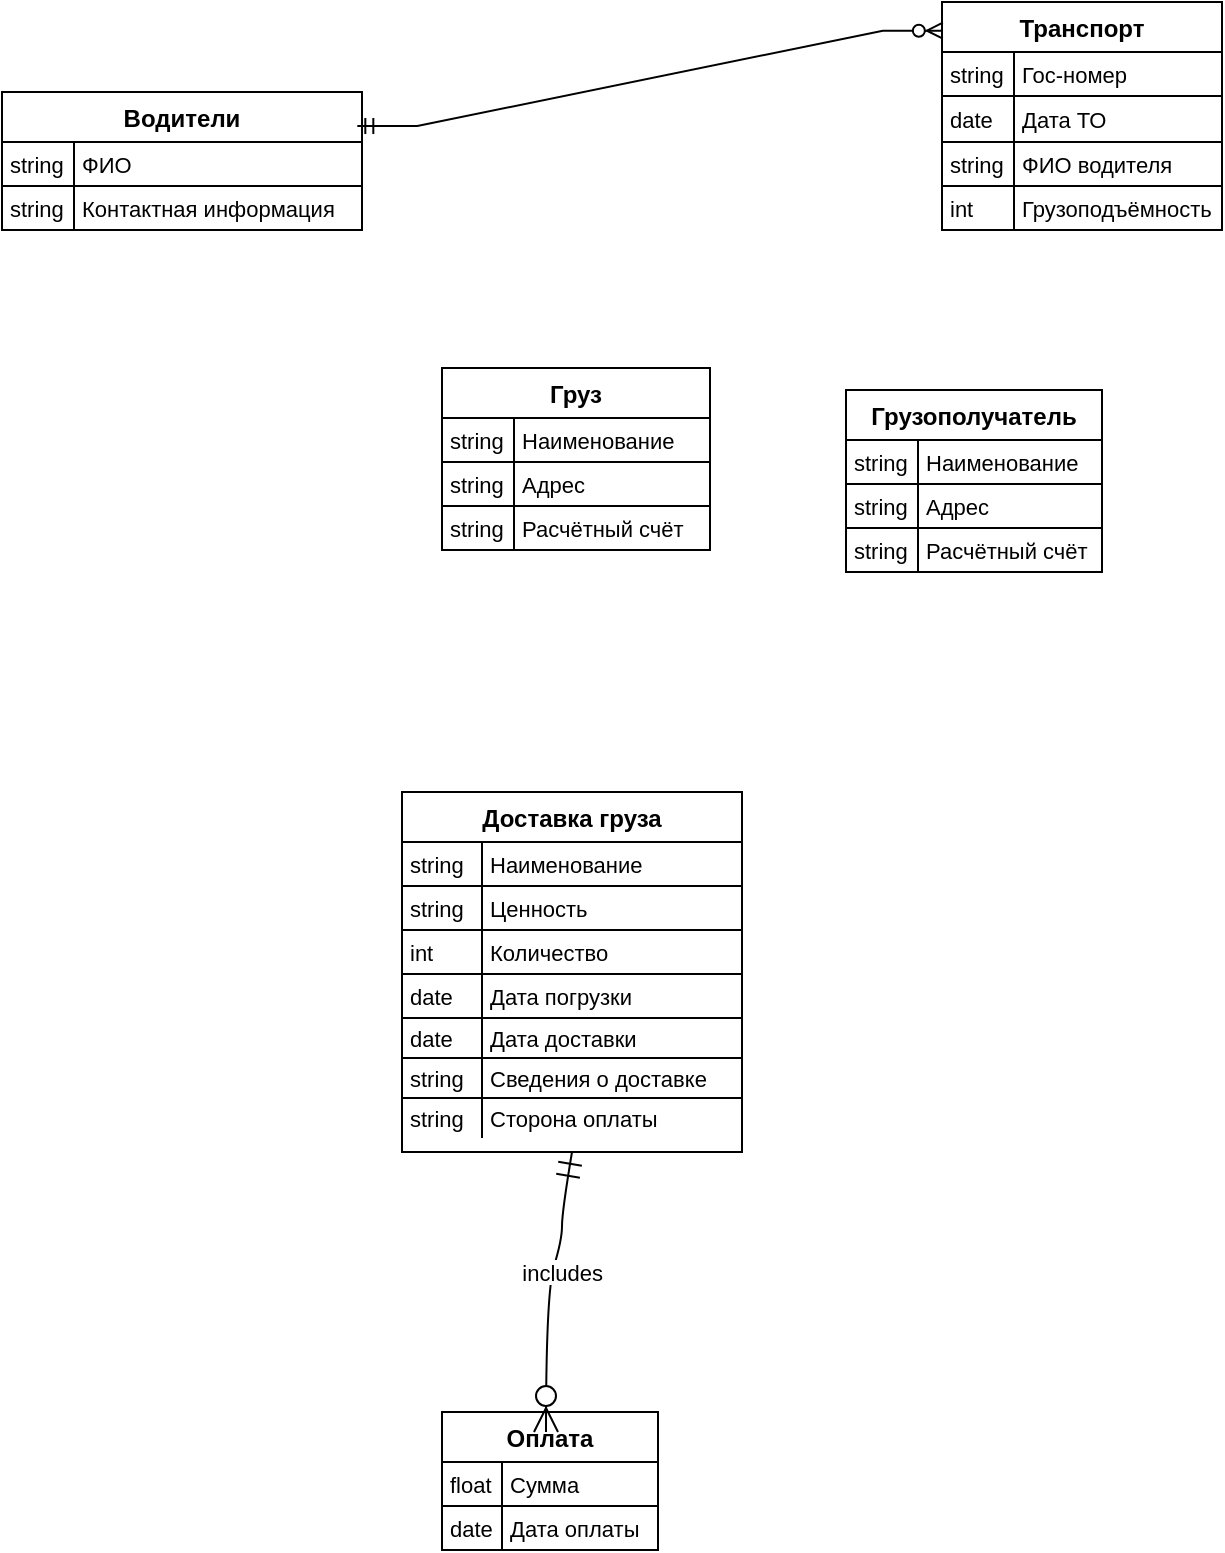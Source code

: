 <mxfile version="26.0.14">
  <diagram name="Страница — 1" id="_SNpnOByMxGq-11QS4lO">
    <mxGraphModel dx="1121" dy="515" grid="1" gridSize="10" guides="1" tooltips="1" connect="1" arrows="1" fold="1" page="1" pageScale="1" pageWidth="827" pageHeight="1169" math="0" shadow="0">
      <root>
        <mxCell id="0" />
        <mxCell id="1" parent="0" />
        <mxCell id="hM3irIBogoN5N5FxGbWt-159" value="Транспорт" style="shape=table;startSize=25;container=1;collapsible=0;childLayout=tableLayout;fixedRows=1;rowLines=1;fontStyle=1;align=center;resizeLast=1;" vertex="1" parent="1">
          <mxGeometry x="500" y="5" width="140" height="114" as="geometry" />
        </mxCell>
        <mxCell id="hM3irIBogoN5N5FxGbWt-160" style="shape=tableRow;horizontal=0;startSize=0;swimlaneHead=0;swimlaneBody=0;fillColor=none;collapsible=0;dropTarget=0;points=[[0,0.5],[1,0.5]];portConstraint=eastwest;top=0;left=0;right=0;bottom=0;" vertex="1" parent="hM3irIBogoN5N5FxGbWt-159">
          <mxGeometry y="25" width="140" height="22" as="geometry" />
        </mxCell>
        <mxCell id="hM3irIBogoN5N5FxGbWt-161" value="string" style="shape=partialRectangle;connectable=0;fillColor=none;top=0;left=0;bottom=0;right=0;align=left;spacingLeft=2;overflow=hidden;fontSize=11;" vertex="1" parent="hM3irIBogoN5N5FxGbWt-160">
          <mxGeometry width="36" height="22" as="geometry">
            <mxRectangle width="36" height="22" as="alternateBounds" />
          </mxGeometry>
        </mxCell>
        <mxCell id="hM3irIBogoN5N5FxGbWt-162" value="Гос-номер" style="shape=partialRectangle;connectable=0;fillColor=none;top=0;left=0;bottom=0;right=0;align=left;spacingLeft=2;overflow=hidden;fontSize=11;" vertex="1" parent="hM3irIBogoN5N5FxGbWt-160">
          <mxGeometry x="36" width="104" height="22" as="geometry">
            <mxRectangle width="104" height="22" as="alternateBounds" />
          </mxGeometry>
        </mxCell>
        <mxCell id="hM3irIBogoN5N5FxGbWt-163" style="shape=tableRow;horizontal=0;startSize=0;swimlaneHead=0;swimlaneBody=0;fillColor=none;collapsible=0;dropTarget=0;points=[[0,0.5],[1,0.5]];portConstraint=eastwest;top=0;left=0;right=0;bottom=0;" vertex="1" parent="hM3irIBogoN5N5FxGbWt-159">
          <mxGeometry y="47" width="140" height="23" as="geometry" />
        </mxCell>
        <mxCell id="hM3irIBogoN5N5FxGbWt-164" value="date" style="shape=partialRectangle;connectable=0;fillColor=none;top=0;left=0;bottom=0;right=0;align=left;spacingLeft=2;overflow=hidden;fontSize=11;" vertex="1" parent="hM3irIBogoN5N5FxGbWt-163">
          <mxGeometry width="36" height="23" as="geometry">
            <mxRectangle width="36" height="23" as="alternateBounds" />
          </mxGeometry>
        </mxCell>
        <mxCell id="hM3irIBogoN5N5FxGbWt-165" value="Дата ТО" style="shape=partialRectangle;connectable=0;fillColor=none;top=0;left=0;bottom=0;right=0;align=left;spacingLeft=2;overflow=hidden;fontSize=11;" vertex="1" parent="hM3irIBogoN5N5FxGbWt-163">
          <mxGeometry x="36" width="104" height="23" as="geometry">
            <mxRectangle width="104" height="23" as="alternateBounds" />
          </mxGeometry>
        </mxCell>
        <mxCell id="hM3irIBogoN5N5FxGbWt-166" style="shape=tableRow;horizontal=0;startSize=0;swimlaneHead=0;swimlaneBody=0;fillColor=none;collapsible=0;dropTarget=0;points=[[0,0.5],[1,0.5]];portConstraint=eastwest;top=0;left=0;right=0;bottom=0;" vertex="1" parent="hM3irIBogoN5N5FxGbWt-159">
          <mxGeometry y="70" width="140" height="22" as="geometry" />
        </mxCell>
        <mxCell id="hM3irIBogoN5N5FxGbWt-167" value="string" style="shape=partialRectangle;connectable=0;fillColor=none;top=0;left=0;bottom=0;right=0;align=left;spacingLeft=2;overflow=hidden;fontSize=11;" vertex="1" parent="hM3irIBogoN5N5FxGbWt-166">
          <mxGeometry width="36" height="22" as="geometry">
            <mxRectangle width="36" height="22" as="alternateBounds" />
          </mxGeometry>
        </mxCell>
        <mxCell id="hM3irIBogoN5N5FxGbWt-168" value="ФИО водителя" style="shape=partialRectangle;connectable=0;fillColor=none;top=0;left=0;bottom=0;right=0;align=left;spacingLeft=2;overflow=hidden;fontSize=11;" vertex="1" parent="hM3irIBogoN5N5FxGbWt-166">
          <mxGeometry x="36" width="104" height="22" as="geometry">
            <mxRectangle width="104" height="22" as="alternateBounds" />
          </mxGeometry>
        </mxCell>
        <mxCell id="hM3irIBogoN5N5FxGbWt-169" style="shape=tableRow;horizontal=0;startSize=0;swimlaneHead=0;swimlaneBody=0;fillColor=none;collapsible=0;dropTarget=0;points=[[0,0.5],[1,0.5]];portConstraint=eastwest;top=0;left=0;right=0;bottom=0;" vertex="1" parent="hM3irIBogoN5N5FxGbWt-159">
          <mxGeometry y="92" width="140" height="22" as="geometry" />
        </mxCell>
        <mxCell id="hM3irIBogoN5N5FxGbWt-170" value="int" style="shape=partialRectangle;connectable=0;fillColor=none;top=0;left=0;bottom=0;right=0;align=left;spacingLeft=2;overflow=hidden;fontSize=11;" vertex="1" parent="hM3irIBogoN5N5FxGbWt-169">
          <mxGeometry width="36" height="22" as="geometry">
            <mxRectangle width="36" height="22" as="alternateBounds" />
          </mxGeometry>
        </mxCell>
        <mxCell id="hM3irIBogoN5N5FxGbWt-171" value="Грузоподъёмность" style="shape=partialRectangle;connectable=0;fillColor=none;top=0;left=0;bottom=0;right=0;align=left;spacingLeft=2;overflow=hidden;fontSize=11;" vertex="1" parent="hM3irIBogoN5N5FxGbWt-169">
          <mxGeometry x="36" width="104" height="22" as="geometry">
            <mxRectangle width="104" height="22" as="alternateBounds" />
          </mxGeometry>
        </mxCell>
        <mxCell id="hM3irIBogoN5N5FxGbWt-172" value="Водители" style="shape=table;startSize=25;container=1;collapsible=0;childLayout=tableLayout;fixedRows=1;rowLines=1;fontStyle=1;align=center;resizeLast=1;" vertex="1" parent="1">
          <mxGeometry x="30" y="50" width="180" height="69" as="geometry" />
        </mxCell>
        <mxCell id="hM3irIBogoN5N5FxGbWt-173" style="shape=tableRow;horizontal=0;startSize=0;swimlaneHead=0;swimlaneBody=0;fillColor=none;collapsible=0;dropTarget=0;points=[[0,0.5],[1,0.5]];portConstraint=eastwest;top=0;left=0;right=0;bottom=0;" vertex="1" parent="hM3irIBogoN5N5FxGbWt-172">
          <mxGeometry y="25" width="180" height="22" as="geometry" />
        </mxCell>
        <mxCell id="hM3irIBogoN5N5FxGbWt-174" value="string" style="shape=partialRectangle;connectable=0;fillColor=none;top=0;left=0;bottom=0;right=0;align=left;spacingLeft=2;overflow=hidden;fontSize=11;" vertex="1" parent="hM3irIBogoN5N5FxGbWt-173">
          <mxGeometry width="36" height="22" as="geometry">
            <mxRectangle width="36" height="22" as="alternateBounds" />
          </mxGeometry>
        </mxCell>
        <mxCell id="hM3irIBogoN5N5FxGbWt-175" value="ФИО" style="shape=partialRectangle;connectable=0;fillColor=none;top=0;left=0;bottom=0;right=0;align=left;spacingLeft=2;overflow=hidden;fontSize=11;" vertex="1" parent="hM3irIBogoN5N5FxGbWt-173">
          <mxGeometry x="36" width="144" height="22" as="geometry">
            <mxRectangle width="144" height="22" as="alternateBounds" />
          </mxGeometry>
        </mxCell>
        <mxCell id="hM3irIBogoN5N5FxGbWt-176" style="shape=tableRow;horizontal=0;startSize=0;swimlaneHead=0;swimlaneBody=0;fillColor=none;collapsible=0;dropTarget=0;points=[[0,0.5],[1,0.5]];portConstraint=eastwest;top=0;left=0;right=0;bottom=0;" vertex="1" parent="hM3irIBogoN5N5FxGbWt-172">
          <mxGeometry y="47" width="180" height="22" as="geometry" />
        </mxCell>
        <mxCell id="hM3irIBogoN5N5FxGbWt-177" value="string" style="shape=partialRectangle;connectable=0;fillColor=none;top=0;left=0;bottom=0;right=0;align=left;spacingLeft=2;overflow=hidden;fontSize=11;" vertex="1" parent="hM3irIBogoN5N5FxGbWt-176">
          <mxGeometry width="36" height="22" as="geometry">
            <mxRectangle width="36" height="22" as="alternateBounds" />
          </mxGeometry>
        </mxCell>
        <mxCell id="hM3irIBogoN5N5FxGbWt-178" value="Контактная информация" style="shape=partialRectangle;connectable=0;fillColor=none;top=0;left=0;bottom=0;right=0;align=left;spacingLeft=2;overflow=hidden;fontSize=11;" vertex="1" parent="hM3irIBogoN5N5FxGbWt-176">
          <mxGeometry x="36" width="144" height="22" as="geometry">
            <mxRectangle width="144" height="22" as="alternateBounds" />
          </mxGeometry>
        </mxCell>
        <mxCell id="hM3irIBogoN5N5FxGbWt-179" value="Груз" style="shape=table;startSize=25;container=1;collapsible=0;childLayout=tableLayout;fixedRows=1;rowLines=1;fontStyle=1;align=center;resizeLast=1;" vertex="1" parent="1">
          <mxGeometry x="250" y="188" width="134" height="91" as="geometry" />
        </mxCell>
        <mxCell id="hM3irIBogoN5N5FxGbWt-180" style="shape=tableRow;horizontal=0;startSize=0;swimlaneHead=0;swimlaneBody=0;fillColor=none;collapsible=0;dropTarget=0;points=[[0,0.5],[1,0.5]];portConstraint=eastwest;top=0;left=0;right=0;bottom=0;" vertex="1" parent="hM3irIBogoN5N5FxGbWt-179">
          <mxGeometry y="25" width="134" height="22" as="geometry" />
        </mxCell>
        <mxCell id="hM3irIBogoN5N5FxGbWt-181" value="string" style="shape=partialRectangle;connectable=0;fillColor=none;top=0;left=0;bottom=0;right=0;align=left;spacingLeft=2;overflow=hidden;fontSize=11;" vertex="1" parent="hM3irIBogoN5N5FxGbWt-180">
          <mxGeometry width="36" height="22" as="geometry">
            <mxRectangle width="36" height="22" as="alternateBounds" />
          </mxGeometry>
        </mxCell>
        <mxCell id="hM3irIBogoN5N5FxGbWt-182" value="Наименование" style="shape=partialRectangle;connectable=0;fillColor=none;top=0;left=0;bottom=0;right=0;align=left;spacingLeft=2;overflow=hidden;fontSize=11;" vertex="1" parent="hM3irIBogoN5N5FxGbWt-180">
          <mxGeometry x="36" width="98" height="22" as="geometry">
            <mxRectangle width="98" height="22" as="alternateBounds" />
          </mxGeometry>
        </mxCell>
        <mxCell id="hM3irIBogoN5N5FxGbWt-183" style="shape=tableRow;horizontal=0;startSize=0;swimlaneHead=0;swimlaneBody=0;fillColor=none;collapsible=0;dropTarget=0;points=[[0,0.5],[1,0.5]];portConstraint=eastwest;top=0;left=0;right=0;bottom=0;" vertex="1" parent="hM3irIBogoN5N5FxGbWt-179">
          <mxGeometry y="47" width="134" height="22" as="geometry" />
        </mxCell>
        <mxCell id="hM3irIBogoN5N5FxGbWt-184" value="string" style="shape=partialRectangle;connectable=0;fillColor=none;top=0;left=0;bottom=0;right=0;align=left;spacingLeft=2;overflow=hidden;fontSize=11;" vertex="1" parent="hM3irIBogoN5N5FxGbWt-183">
          <mxGeometry width="36" height="22" as="geometry">
            <mxRectangle width="36" height="22" as="alternateBounds" />
          </mxGeometry>
        </mxCell>
        <mxCell id="hM3irIBogoN5N5FxGbWt-185" value="Адрес" style="shape=partialRectangle;connectable=0;fillColor=none;top=0;left=0;bottom=0;right=0;align=left;spacingLeft=2;overflow=hidden;fontSize=11;" vertex="1" parent="hM3irIBogoN5N5FxGbWt-183">
          <mxGeometry x="36" width="98" height="22" as="geometry">
            <mxRectangle width="98" height="22" as="alternateBounds" />
          </mxGeometry>
        </mxCell>
        <mxCell id="hM3irIBogoN5N5FxGbWt-186" style="shape=tableRow;horizontal=0;startSize=0;swimlaneHead=0;swimlaneBody=0;fillColor=none;collapsible=0;dropTarget=0;points=[[0,0.5],[1,0.5]];portConstraint=eastwest;top=0;left=0;right=0;bottom=0;" vertex="1" parent="hM3irIBogoN5N5FxGbWt-179">
          <mxGeometry y="69" width="134" height="22" as="geometry" />
        </mxCell>
        <mxCell id="hM3irIBogoN5N5FxGbWt-187" value="string" style="shape=partialRectangle;connectable=0;fillColor=none;top=0;left=0;bottom=0;right=0;align=left;spacingLeft=2;overflow=hidden;fontSize=11;" vertex="1" parent="hM3irIBogoN5N5FxGbWt-186">
          <mxGeometry width="36" height="22" as="geometry">
            <mxRectangle width="36" height="22" as="alternateBounds" />
          </mxGeometry>
        </mxCell>
        <mxCell id="hM3irIBogoN5N5FxGbWt-188" value="Расчётный счёт" style="shape=partialRectangle;connectable=0;fillColor=none;top=0;left=0;bottom=0;right=0;align=left;spacingLeft=2;overflow=hidden;fontSize=11;" vertex="1" parent="hM3irIBogoN5N5FxGbWt-186">
          <mxGeometry x="36" width="98" height="22" as="geometry">
            <mxRectangle width="98" height="22" as="alternateBounds" />
          </mxGeometry>
        </mxCell>
        <mxCell id="hM3irIBogoN5N5FxGbWt-189" value="Грузополучатель" style="shape=table;startSize=25;container=1;collapsible=0;childLayout=tableLayout;fixedRows=1;rowLines=1;fontStyle=1;align=center;resizeLast=1;" vertex="1" parent="1">
          <mxGeometry x="452" y="199" width="128" height="91" as="geometry" />
        </mxCell>
        <mxCell id="hM3irIBogoN5N5FxGbWt-190" style="shape=tableRow;horizontal=0;startSize=0;swimlaneHead=0;swimlaneBody=0;fillColor=none;collapsible=0;dropTarget=0;points=[[0,0.5],[1,0.5]];portConstraint=eastwest;top=0;left=0;right=0;bottom=0;" vertex="1" parent="hM3irIBogoN5N5FxGbWt-189">
          <mxGeometry y="25" width="128" height="22" as="geometry" />
        </mxCell>
        <mxCell id="hM3irIBogoN5N5FxGbWt-191" value="string" style="shape=partialRectangle;connectable=0;fillColor=none;top=0;left=0;bottom=0;right=0;align=left;spacingLeft=2;overflow=hidden;fontSize=11;" vertex="1" parent="hM3irIBogoN5N5FxGbWt-190">
          <mxGeometry width="36" height="22" as="geometry">
            <mxRectangle width="36" height="22" as="alternateBounds" />
          </mxGeometry>
        </mxCell>
        <mxCell id="hM3irIBogoN5N5FxGbWt-192" value="Наименование" style="shape=partialRectangle;connectable=0;fillColor=none;top=0;left=0;bottom=0;right=0;align=left;spacingLeft=2;overflow=hidden;fontSize=11;" vertex="1" parent="hM3irIBogoN5N5FxGbWt-190">
          <mxGeometry x="36" width="92" height="22" as="geometry">
            <mxRectangle width="92" height="22" as="alternateBounds" />
          </mxGeometry>
        </mxCell>
        <mxCell id="hM3irIBogoN5N5FxGbWt-193" style="shape=tableRow;horizontal=0;startSize=0;swimlaneHead=0;swimlaneBody=0;fillColor=none;collapsible=0;dropTarget=0;points=[[0,0.5],[1,0.5]];portConstraint=eastwest;top=0;left=0;right=0;bottom=0;" vertex="1" parent="hM3irIBogoN5N5FxGbWt-189">
          <mxGeometry y="47" width="128" height="22" as="geometry" />
        </mxCell>
        <mxCell id="hM3irIBogoN5N5FxGbWt-194" value="string" style="shape=partialRectangle;connectable=0;fillColor=none;top=0;left=0;bottom=0;right=0;align=left;spacingLeft=2;overflow=hidden;fontSize=11;" vertex="1" parent="hM3irIBogoN5N5FxGbWt-193">
          <mxGeometry width="36" height="22" as="geometry">
            <mxRectangle width="36" height="22" as="alternateBounds" />
          </mxGeometry>
        </mxCell>
        <mxCell id="hM3irIBogoN5N5FxGbWt-195" value="Адрес" style="shape=partialRectangle;connectable=0;fillColor=none;top=0;left=0;bottom=0;right=0;align=left;spacingLeft=2;overflow=hidden;fontSize=11;" vertex="1" parent="hM3irIBogoN5N5FxGbWt-193">
          <mxGeometry x="36" width="92" height="22" as="geometry">
            <mxRectangle width="92" height="22" as="alternateBounds" />
          </mxGeometry>
        </mxCell>
        <mxCell id="hM3irIBogoN5N5FxGbWt-196" style="shape=tableRow;horizontal=0;startSize=0;swimlaneHead=0;swimlaneBody=0;fillColor=none;collapsible=0;dropTarget=0;points=[[0,0.5],[1,0.5]];portConstraint=eastwest;top=0;left=0;right=0;bottom=0;" vertex="1" parent="hM3irIBogoN5N5FxGbWt-189">
          <mxGeometry y="69" width="128" height="22" as="geometry" />
        </mxCell>
        <mxCell id="hM3irIBogoN5N5FxGbWt-197" value="string" style="shape=partialRectangle;connectable=0;fillColor=none;top=0;left=0;bottom=0;right=0;align=left;spacingLeft=2;overflow=hidden;fontSize=11;" vertex="1" parent="hM3irIBogoN5N5FxGbWt-196">
          <mxGeometry width="36" height="22" as="geometry">
            <mxRectangle width="36" height="22" as="alternateBounds" />
          </mxGeometry>
        </mxCell>
        <mxCell id="hM3irIBogoN5N5FxGbWt-198" value="Расчётный счёт" style="shape=partialRectangle;connectable=0;fillColor=none;top=0;left=0;bottom=0;right=0;align=left;spacingLeft=2;overflow=hidden;fontSize=11;" vertex="1" parent="hM3irIBogoN5N5FxGbWt-196">
          <mxGeometry x="36" width="92" height="22" as="geometry">
            <mxRectangle width="92" height="22" as="alternateBounds" />
          </mxGeometry>
        </mxCell>
        <mxCell id="hM3irIBogoN5N5FxGbWt-209" value="Доставка груза" style="shape=table;startSize=25;container=1;collapsible=0;childLayout=tableLayout;fixedRows=1;rowLines=1;fontStyle=1;align=center;resizeLast=1;" vertex="1" parent="1">
          <mxGeometry x="230" y="400" width="170" height="180" as="geometry" />
        </mxCell>
        <mxCell id="hM3irIBogoN5N5FxGbWt-210" style="shape=tableRow;horizontal=0;startSize=0;swimlaneHead=0;swimlaneBody=0;fillColor=none;collapsible=0;dropTarget=0;points=[[0,0.5],[1,0.5]];portConstraint=eastwest;top=0;left=0;right=0;bottom=0;" vertex="1" parent="hM3irIBogoN5N5FxGbWt-209">
          <mxGeometry y="25" width="170" height="22" as="geometry" />
        </mxCell>
        <mxCell id="hM3irIBogoN5N5FxGbWt-211" value="string" style="shape=partialRectangle;connectable=0;fillColor=none;top=0;left=0;bottom=0;right=0;align=left;spacingLeft=2;overflow=hidden;fontSize=11;" vertex="1" parent="hM3irIBogoN5N5FxGbWt-210">
          <mxGeometry width="40" height="22" as="geometry">
            <mxRectangle width="40" height="22" as="alternateBounds" />
          </mxGeometry>
        </mxCell>
        <mxCell id="hM3irIBogoN5N5FxGbWt-212" value="Наименование " style="shape=partialRectangle;connectable=0;fillColor=none;top=0;left=0;bottom=0;right=0;align=left;spacingLeft=2;overflow=hidden;fontSize=11;" vertex="1" parent="hM3irIBogoN5N5FxGbWt-210">
          <mxGeometry x="40" width="130" height="22" as="geometry">
            <mxRectangle width="130" height="22" as="alternateBounds" />
          </mxGeometry>
        </mxCell>
        <mxCell id="hM3irIBogoN5N5FxGbWt-213" style="shape=tableRow;horizontal=0;startSize=0;swimlaneHead=0;swimlaneBody=0;fillColor=none;collapsible=0;dropTarget=0;points=[[0,0.5],[1,0.5]];portConstraint=eastwest;top=0;left=0;right=0;bottom=0;" vertex="1" parent="hM3irIBogoN5N5FxGbWt-209">
          <mxGeometry y="47" width="170" height="22" as="geometry" />
        </mxCell>
        <mxCell id="hM3irIBogoN5N5FxGbWt-214" value="string" style="shape=partialRectangle;connectable=0;fillColor=none;top=0;left=0;bottom=0;right=0;align=left;spacingLeft=2;overflow=hidden;fontSize=11;" vertex="1" parent="hM3irIBogoN5N5FxGbWt-213">
          <mxGeometry width="40" height="22" as="geometry">
            <mxRectangle width="40" height="22" as="alternateBounds" />
          </mxGeometry>
        </mxCell>
        <mxCell id="hM3irIBogoN5N5FxGbWt-215" value="Ценность" style="shape=partialRectangle;connectable=0;fillColor=none;top=0;left=0;bottom=0;right=0;align=left;spacingLeft=2;overflow=hidden;fontSize=11;" vertex="1" parent="hM3irIBogoN5N5FxGbWt-213">
          <mxGeometry x="40" width="130" height="22" as="geometry">
            <mxRectangle width="130" height="22" as="alternateBounds" />
          </mxGeometry>
        </mxCell>
        <mxCell id="hM3irIBogoN5N5FxGbWt-216" style="shape=tableRow;horizontal=0;startSize=0;swimlaneHead=0;swimlaneBody=0;fillColor=none;collapsible=0;dropTarget=0;points=[[0,0.5],[1,0.5]];portConstraint=eastwest;top=0;left=0;right=0;bottom=0;" vertex="1" parent="hM3irIBogoN5N5FxGbWt-209">
          <mxGeometry y="69" width="170" height="22" as="geometry" />
        </mxCell>
        <mxCell id="hM3irIBogoN5N5FxGbWt-217" value="int" style="shape=partialRectangle;connectable=0;fillColor=none;top=0;left=0;bottom=0;right=0;align=left;spacingLeft=2;overflow=hidden;fontSize=11;" vertex="1" parent="hM3irIBogoN5N5FxGbWt-216">
          <mxGeometry width="40" height="22" as="geometry">
            <mxRectangle width="40" height="22" as="alternateBounds" />
          </mxGeometry>
        </mxCell>
        <mxCell id="hM3irIBogoN5N5FxGbWt-218" value="Количество " style="shape=partialRectangle;connectable=0;fillColor=none;top=0;left=0;bottom=0;right=0;align=left;spacingLeft=2;overflow=hidden;fontSize=11;" vertex="1" parent="hM3irIBogoN5N5FxGbWt-216">
          <mxGeometry x="40" width="130" height="22" as="geometry">
            <mxRectangle width="130" height="22" as="alternateBounds" />
          </mxGeometry>
        </mxCell>
        <mxCell id="hM3irIBogoN5N5FxGbWt-219" style="shape=tableRow;horizontal=0;startSize=0;swimlaneHead=0;swimlaneBody=0;fillColor=none;collapsible=0;dropTarget=0;points=[[0,0.5],[1,0.5]];portConstraint=eastwest;top=0;left=0;right=0;bottom=0;" vertex="1" parent="hM3irIBogoN5N5FxGbWt-209">
          <mxGeometry y="91" width="170" height="22" as="geometry" />
        </mxCell>
        <mxCell id="hM3irIBogoN5N5FxGbWt-220" value="date" style="shape=partialRectangle;connectable=0;fillColor=none;top=0;left=0;bottom=0;right=0;align=left;spacingLeft=2;overflow=hidden;fontSize=11;" vertex="1" parent="hM3irIBogoN5N5FxGbWt-219">
          <mxGeometry width="40" height="22" as="geometry">
            <mxRectangle width="40" height="22" as="alternateBounds" />
          </mxGeometry>
        </mxCell>
        <mxCell id="hM3irIBogoN5N5FxGbWt-221" value="Дата погрузки" style="shape=partialRectangle;connectable=0;fillColor=none;top=0;left=0;bottom=0;right=0;align=left;spacingLeft=2;overflow=hidden;fontSize=11;" vertex="1" parent="hM3irIBogoN5N5FxGbWt-219">
          <mxGeometry x="40" width="130" height="22" as="geometry">
            <mxRectangle width="130" height="22" as="alternateBounds" />
          </mxGeometry>
        </mxCell>
        <mxCell id="hM3irIBogoN5N5FxGbWt-254" style="shape=tableRow;horizontal=0;startSize=0;swimlaneHead=0;swimlaneBody=0;fillColor=none;collapsible=0;dropTarget=0;points=[[0,0.5],[1,0.5]];portConstraint=eastwest;top=0;left=0;right=0;bottom=0;" vertex="1" parent="hM3irIBogoN5N5FxGbWt-209">
          <mxGeometry y="113" width="170" height="20" as="geometry" />
        </mxCell>
        <mxCell id="hM3irIBogoN5N5FxGbWt-255" value="date" style="shape=partialRectangle;connectable=0;fillColor=none;top=0;left=0;bottom=0;right=0;align=left;spacingLeft=2;overflow=hidden;fontSize=11;" vertex="1" parent="hM3irIBogoN5N5FxGbWt-254">
          <mxGeometry width="40" height="20" as="geometry">
            <mxRectangle width="40" height="20" as="alternateBounds" />
          </mxGeometry>
        </mxCell>
        <mxCell id="hM3irIBogoN5N5FxGbWt-256" value="Дата доставки" style="shape=partialRectangle;connectable=0;fillColor=none;top=0;left=0;bottom=0;right=0;align=left;spacingLeft=2;overflow=hidden;fontSize=11;" vertex="1" parent="hM3irIBogoN5N5FxGbWt-254">
          <mxGeometry x="40" width="130" height="20" as="geometry">
            <mxRectangle width="130" height="20" as="alternateBounds" />
          </mxGeometry>
        </mxCell>
        <mxCell id="hM3irIBogoN5N5FxGbWt-277" style="shape=tableRow;horizontal=0;startSize=0;swimlaneHead=0;swimlaneBody=0;fillColor=none;collapsible=0;dropTarget=0;points=[[0,0.5],[1,0.5]];portConstraint=eastwest;top=0;left=0;right=0;bottom=0;" vertex="1" parent="hM3irIBogoN5N5FxGbWt-209">
          <mxGeometry y="133" width="170" height="20" as="geometry" />
        </mxCell>
        <mxCell id="hM3irIBogoN5N5FxGbWt-278" value="string" style="shape=partialRectangle;connectable=0;fillColor=none;top=0;left=0;bottom=0;right=0;align=left;spacingLeft=2;overflow=hidden;fontSize=11;" vertex="1" parent="hM3irIBogoN5N5FxGbWt-277">
          <mxGeometry width="40" height="20" as="geometry">
            <mxRectangle width="40" height="20" as="alternateBounds" />
          </mxGeometry>
        </mxCell>
        <mxCell id="hM3irIBogoN5N5FxGbWt-279" value="Сведения о доставке" style="shape=partialRectangle;connectable=0;fillColor=none;top=0;left=0;bottom=0;right=0;align=left;spacingLeft=2;overflow=hidden;fontSize=11;" vertex="1" parent="hM3irIBogoN5N5FxGbWt-277">
          <mxGeometry x="40" width="130" height="20" as="geometry">
            <mxRectangle width="130" height="20" as="alternateBounds" />
          </mxGeometry>
        </mxCell>
        <mxCell id="hM3irIBogoN5N5FxGbWt-222" style="shape=tableRow;horizontal=0;startSize=0;swimlaneHead=0;swimlaneBody=0;fillColor=none;collapsible=0;dropTarget=0;points=[[0,0.5],[1,0.5]];portConstraint=eastwest;top=0;left=0;right=0;bottom=0;" vertex="1" parent="hM3irIBogoN5N5FxGbWt-209">
          <mxGeometry y="153" width="170" height="20" as="geometry" />
        </mxCell>
        <mxCell id="hM3irIBogoN5N5FxGbWt-223" value="string" style="shape=partialRectangle;connectable=0;fillColor=none;top=0;left=0;bottom=0;right=0;align=left;spacingLeft=2;overflow=hidden;fontSize=11;" vertex="1" parent="hM3irIBogoN5N5FxGbWt-222">
          <mxGeometry width="40" height="20" as="geometry">
            <mxRectangle width="40" height="20" as="alternateBounds" />
          </mxGeometry>
        </mxCell>
        <mxCell id="hM3irIBogoN5N5FxGbWt-224" value="Сторона оплаты" style="shape=partialRectangle;connectable=0;fillColor=none;top=0;left=0;bottom=0;right=0;align=left;spacingLeft=2;overflow=hidden;fontSize=11;" vertex="1" parent="hM3irIBogoN5N5FxGbWt-222">
          <mxGeometry x="40" width="130" height="20" as="geometry">
            <mxRectangle width="130" height="20" as="alternateBounds" />
          </mxGeometry>
        </mxCell>
        <mxCell id="hM3irIBogoN5N5FxGbWt-225" value="Оплата" style="shape=table;startSize=25;container=1;collapsible=0;childLayout=tableLayout;fixedRows=1;rowLines=1;fontStyle=1;align=center;resizeLast=1;" vertex="1" parent="1">
          <mxGeometry x="250" y="710" width="108" height="69" as="geometry" />
        </mxCell>
        <mxCell id="hM3irIBogoN5N5FxGbWt-226" style="shape=tableRow;horizontal=0;startSize=0;swimlaneHead=0;swimlaneBody=0;fillColor=none;collapsible=0;dropTarget=0;points=[[0,0.5],[1,0.5]];portConstraint=eastwest;top=0;left=0;right=0;bottom=0;" vertex="1" parent="hM3irIBogoN5N5FxGbWt-225">
          <mxGeometry y="25" width="108" height="22" as="geometry" />
        </mxCell>
        <mxCell id="hM3irIBogoN5N5FxGbWt-227" value="float" style="shape=partialRectangle;connectable=0;fillColor=none;top=0;left=0;bottom=0;right=0;align=left;spacingLeft=2;overflow=hidden;fontSize=11;" vertex="1" parent="hM3irIBogoN5N5FxGbWt-226">
          <mxGeometry width="30" height="22" as="geometry">
            <mxRectangle width="30" height="22" as="alternateBounds" />
          </mxGeometry>
        </mxCell>
        <mxCell id="hM3irIBogoN5N5FxGbWt-228" value="Сумма" style="shape=partialRectangle;connectable=0;fillColor=none;top=0;left=0;bottom=0;right=0;align=left;spacingLeft=2;overflow=hidden;fontSize=11;" vertex="1" parent="hM3irIBogoN5N5FxGbWt-226">
          <mxGeometry x="30" width="78" height="22" as="geometry">
            <mxRectangle width="78" height="22" as="alternateBounds" />
          </mxGeometry>
        </mxCell>
        <mxCell id="hM3irIBogoN5N5FxGbWt-229" style="shape=tableRow;horizontal=0;startSize=0;swimlaneHead=0;swimlaneBody=0;fillColor=none;collapsible=0;dropTarget=0;points=[[0,0.5],[1,0.5]];portConstraint=eastwest;top=0;left=0;right=0;bottom=0;" vertex="1" parent="hM3irIBogoN5N5FxGbWt-225">
          <mxGeometry y="47" width="108" height="22" as="geometry" />
        </mxCell>
        <mxCell id="hM3irIBogoN5N5FxGbWt-230" value="date" style="shape=partialRectangle;connectable=0;fillColor=none;top=0;left=0;bottom=0;right=0;align=left;spacingLeft=2;overflow=hidden;fontSize=11;" vertex="1" parent="hM3irIBogoN5N5FxGbWt-229">
          <mxGeometry width="30" height="22" as="geometry">
            <mxRectangle width="30" height="22" as="alternateBounds" />
          </mxGeometry>
        </mxCell>
        <mxCell id="hM3irIBogoN5N5FxGbWt-231" value="Дата оплаты" style="shape=partialRectangle;connectable=0;fillColor=none;top=0;left=0;bottom=0;right=0;align=left;spacingLeft=2;overflow=hidden;fontSize=11;" vertex="1" parent="hM3irIBogoN5N5FxGbWt-229">
          <mxGeometry x="30" width="78" height="22" as="geometry">
            <mxRectangle width="78" height="22" as="alternateBounds" />
          </mxGeometry>
        </mxCell>
        <mxCell id="hM3irIBogoN5N5FxGbWt-237" value="includes" style="curved=1;startArrow=ERmandOne;startSize=10;;endArrow=ERzeroToMany;endSize=10;;exitX=0.5;exitY=1;entryX=0.5;entryY=0;rounded=0;exitDx=0;exitDy=0;entryDx=0;entryDy=0;" edge="1" parent="1" source="hM3irIBogoN5N5FxGbWt-209">
          <mxGeometry x="-0.157" y="5" relative="1" as="geometry">
            <Array as="points">
              <mxPoint x="310" y="610" />
              <mxPoint x="310" y="624" />
              <mxPoint x="302" y="650" />
            </Array>
            <mxPoint x="313" y="590" as="sourcePoint" />
            <mxPoint x="302" y="720" as="targetPoint" />
            <mxPoint as="offset" />
          </mxGeometry>
        </mxCell>
        <mxCell id="hM3irIBogoN5N5FxGbWt-326" value="" style="edgeStyle=entityRelationEdgeStyle;fontSize=12;html=1;endArrow=ERzeroToMany;startArrow=ERmandOne;rounded=0;entryX=0.003;entryY=0.126;entryDx=0;entryDy=0;entryPerimeter=0;exitX=0.987;exitY=0.246;exitDx=0;exitDy=0;exitPerimeter=0;" edge="1" parent="1" source="hM3irIBogoN5N5FxGbWt-172" target="hM3irIBogoN5N5FxGbWt-159">
          <mxGeometry width="100" height="100" relative="1" as="geometry">
            <mxPoint x="290" y="140" as="sourcePoint" />
            <mxPoint x="390" y="40" as="targetPoint" />
          </mxGeometry>
        </mxCell>
      </root>
    </mxGraphModel>
  </diagram>
</mxfile>
